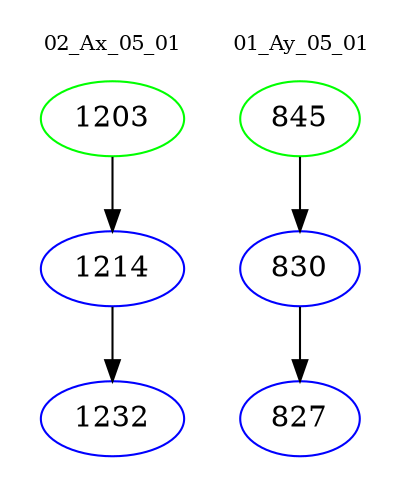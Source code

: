 digraph{
subgraph cluster_0 {
color = white
label = "02_Ax_05_01";
fontsize=10;
T0_1203 [label="1203", color="green"]
T0_1203 -> T0_1214 [color="black"]
T0_1214 [label="1214", color="blue"]
T0_1214 -> T0_1232 [color="black"]
T0_1232 [label="1232", color="blue"]
}
subgraph cluster_1 {
color = white
label = "01_Ay_05_01";
fontsize=10;
T1_845 [label="845", color="green"]
T1_845 -> T1_830 [color="black"]
T1_830 [label="830", color="blue"]
T1_830 -> T1_827 [color="black"]
T1_827 [label="827", color="blue"]
}
}
